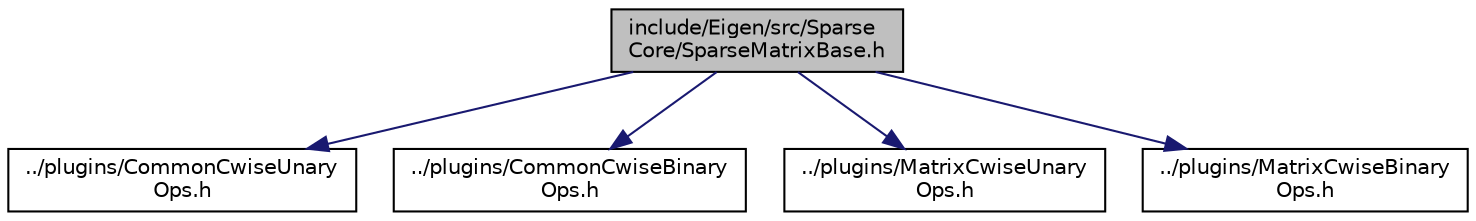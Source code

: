 digraph "include/Eigen/src/SparseCore/SparseMatrixBase.h"
{
  edge [fontname="Helvetica",fontsize="10",labelfontname="Helvetica",labelfontsize="10"];
  node [fontname="Helvetica",fontsize="10",shape=record];
  Node1 [label="include/Eigen/src/Sparse\lCore/SparseMatrixBase.h",height=0.2,width=0.4,color="black", fillcolor="grey75", style="filled" fontcolor="black"];
  Node1 -> Node2 [color="midnightblue",fontsize="10",style="solid",fontname="Helvetica"];
  Node2 [label="../plugins/CommonCwiseUnary\lOps.h",height=0.2,width=0.4,color="black", fillcolor="white", style="filled",URL="$CommonCwiseUnaryOps_8h.html"];
  Node1 -> Node3 [color="midnightblue",fontsize="10",style="solid",fontname="Helvetica"];
  Node3 [label="../plugins/CommonCwiseBinary\lOps.h",height=0.2,width=0.4,color="black", fillcolor="white", style="filled",URL="$CommonCwiseBinaryOps_8h.html"];
  Node1 -> Node4 [color="midnightblue",fontsize="10",style="solid",fontname="Helvetica"];
  Node4 [label="../plugins/MatrixCwiseUnary\lOps.h",height=0.2,width=0.4,color="black", fillcolor="white", style="filled",URL="$MatrixCwiseUnaryOps_8h.html"];
  Node1 -> Node5 [color="midnightblue",fontsize="10",style="solid",fontname="Helvetica"];
  Node5 [label="../plugins/MatrixCwiseBinary\lOps.h",height=0.2,width=0.4,color="black", fillcolor="white", style="filled",URL="$MatrixCwiseBinaryOps_8h.html"];
}
